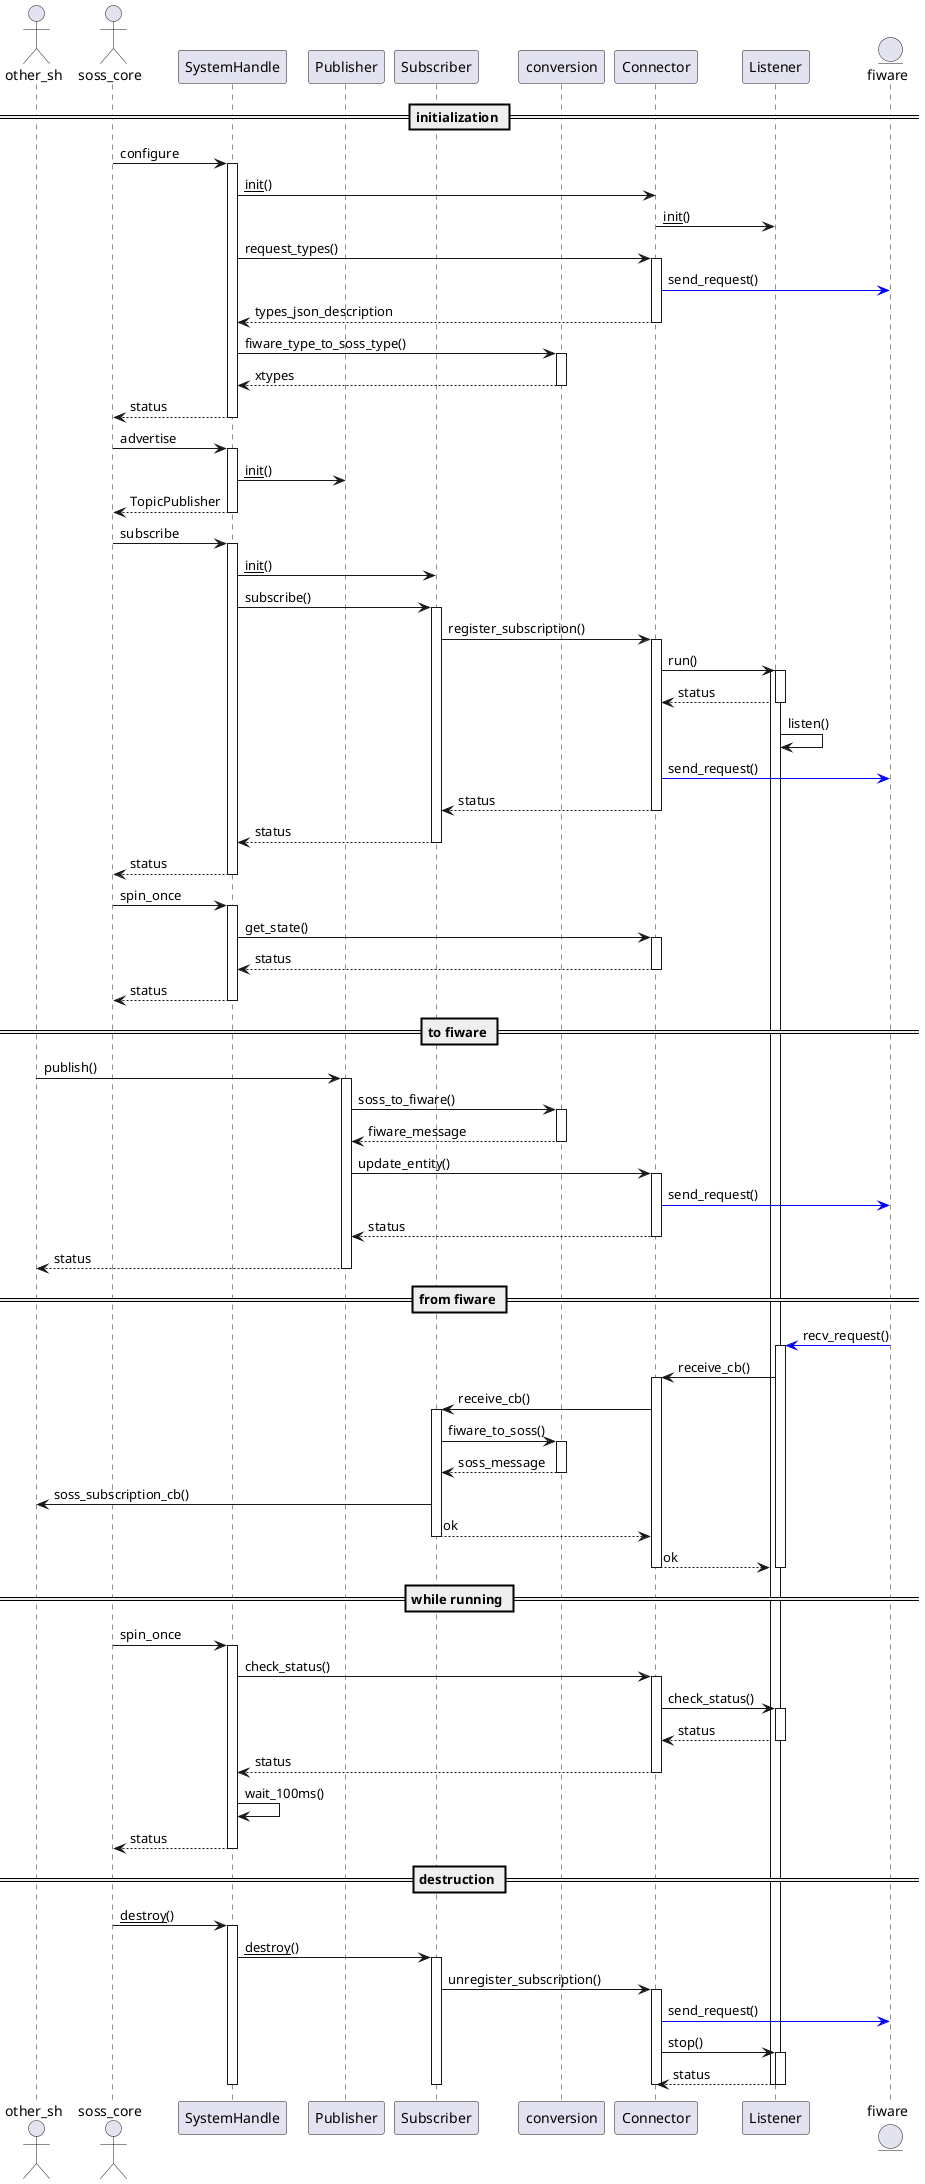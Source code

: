 @startuml
actor other_sh
actor soss_core
participant SystemHandle
participant Publisher
participant Subscriber
participant conversion
participant Connector
participant Listener
entity fiware

== initialization ==
soss_core -> SystemHandle: configure
activate SystemHandle
SystemHandle -> Connector: __init__()
Connector -> Listener: __init__()
SystemHandle -> Connector: request_types()
activate Connector
Connector -[#0000FF]> fiware: send_request()
SystemHandle <-- Connector: types_json_description
deactivate Connector
SystemHandle -> conversion: fiware_type_to_soss_type()
activate conversion
SystemHandle <-- conversion: xtypes
deactivate conversion
soss_core <-- SystemHandle: status
deactivate SystemHandle

soss_core -> SystemHandle: advertise
activate SystemHandle
SystemHandle -> Publisher: __init__()
soss_core <-- SystemHandle: TopicPublisher
deactivate SystemHandle

soss_core -> SystemHandle: subscribe
activate SystemHandle
SystemHandle -> Subscriber: __init__()
SystemHandle -> Subscriber: subscribe()
activate Subscriber
Subscriber -> Connector: register_subscription()
activate Connector
Connector -> Listener: run()
activate Listener
activate Listener
Connector <-- Listener: status
deactivate Listener
Listener -> Listener: listen()
Connector -[#0000FF]> fiware: send_request()
Subscriber <-- Connector: status
deactivate Connector
SystemHandle <-- Subscriber: status
deactivate Subscriber
soss_core <-- SystemHandle: status
deactivate SystemHandle

soss_core -> SystemHandle: spin_once
activate SystemHandle
SystemHandle -> Connector: get_state()
activate Connector
SystemHandle <-- Connector: status
deactivate Connector
soss_core <-- SystemHandle: status
deactivate SystemHandle

== to fiware ==
other_sh -> Publisher: publish()
activate Publisher
Publisher -> conversion: soss_to_fiware()
activate conversion
Publisher <-- conversion: fiware_message
deactivate conversion
Publisher -> Connector: update_entity()
activate Connector
Connector -[#0000FF]> fiware: send_request()
Publisher <-- Connector: status
deactivate Connector
other_sh <-- Publisher: status
deactivate Publisher

== from fiware ==
fiware -[#0000FF]> Listener: recv_request()
activate Listener
Listener -> Connector: receive_cb()
activate Connector
Connector -> Subscriber: receive_cb()
activate Subscriber
Subscriber -> conversion: fiware_to_soss()
activate conversion
Subscriber <-- conversion: soss_message
deactivate conversion
Subscriber -> other_sh: soss_subscription_cb()
Connector <-- Subscriber: ok
deactivate Subscriber
Listener <-- Connector: ok
deactivate Connector
deactivate Listener

== while running ==
soss_core -> SystemHandle: spin_once
activate SystemHandle
SystemHandle -> Connector: check_status()
activate Connector
Connector -> Listener: check_status()
activate Listener
Connector <-- Listener: status
deactivate Listener
SystemHandle <-- Connector: status
deactivate Connector
SystemHandle -> SystemHandle: wait_100ms()
soss_core <-- SystemHandle: status
deactivate SystemHandle

== destruction ==
soss_core -> SystemHandle: __destroy__()
activate SystemHandle
SystemHandle -> Subscriber: __destroy__()
activate Subscriber
Subscriber -> Connector: unregister_subscription()
activate Connector
Connector -[#0000FF]> fiware: send_request()
Connector -> Listener: stop()
activate Listener
Connector <-- Listener: status
deactivate Listener
deactivate Listener
deactivate Connector
deactivate Subscriber
deactivate SystemHandle

@enduml
